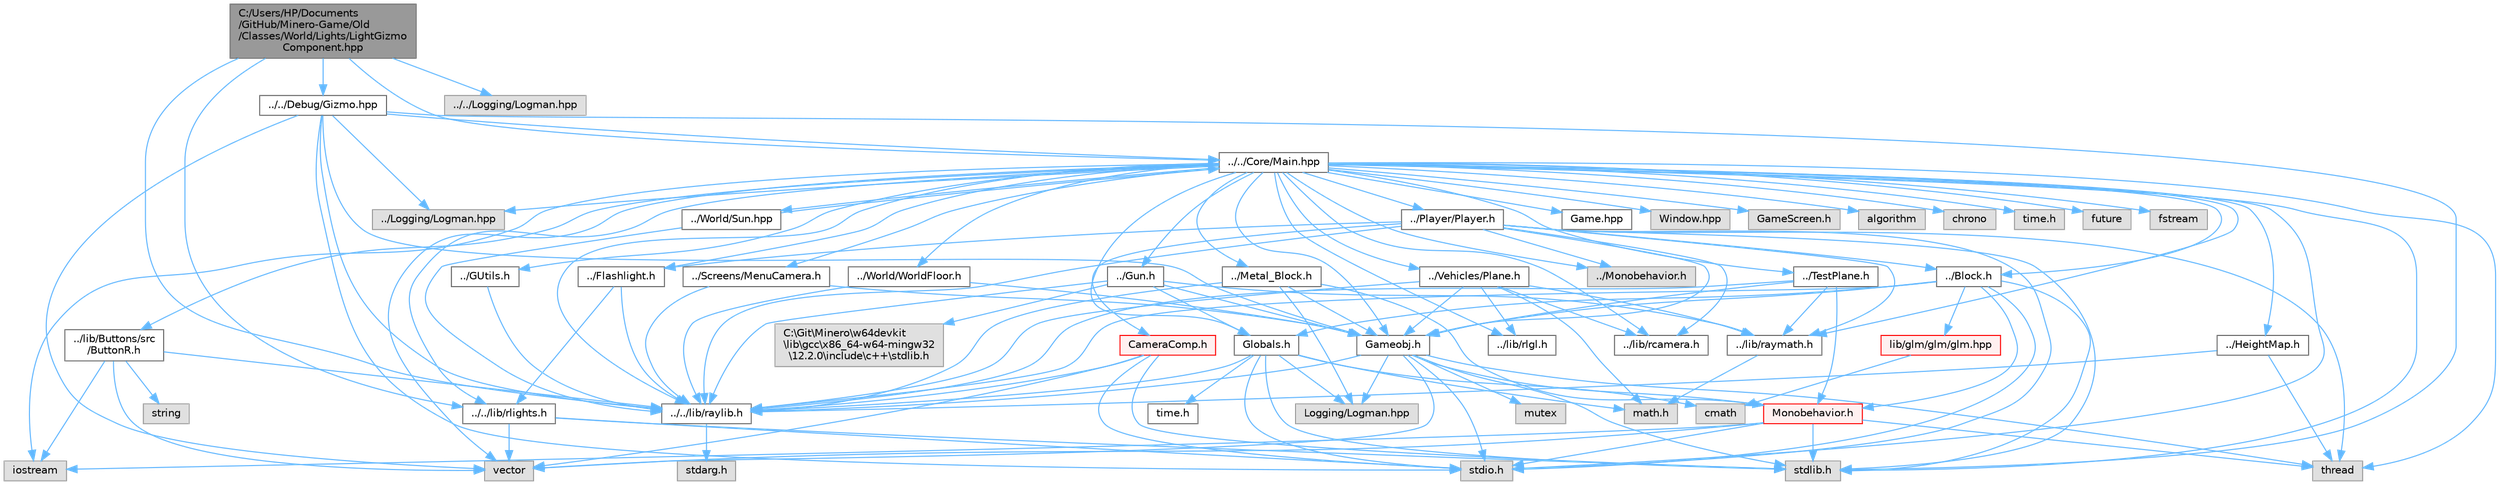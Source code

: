 digraph "C:/Users/HP/Documents/GitHub/Minero-Game/Old/Classes/World/Lights/LightGizmoComponent.hpp"
{
 // LATEX_PDF_SIZE
  bgcolor="transparent";
  edge [fontname=Helvetica,fontsize=10,labelfontname=Helvetica,labelfontsize=10];
  node [fontname=Helvetica,fontsize=10,shape=box,height=0.2,width=0.4];
  Node1 [id="Node000001",label="C:/Users/HP/Documents\l/GitHub/Minero-Game/Old\l/Classes/World/Lights/LightGizmo\lComponent.hpp",height=0.2,width=0.4,color="gray40", fillcolor="grey60", style="filled", fontcolor="black",tooltip=" "];
  Node1 -> Node2 [id="edge259_Node000001_Node000002",color="steelblue1",style="solid",tooltip=" "];
  Node2 [id="Node000002",label="../../lib/raylib.h",height=0.2,width=0.4,color="grey40", fillcolor="white", style="filled",URL="$_old_2_classes_2lib_2raylib_8h.html",tooltip=" "];
  Node2 -> Node3 [id="edge260_Node000002_Node000003",color="steelblue1",style="solid",tooltip=" "];
  Node3 [id="Node000003",label="stdarg.h",height=0.2,width=0.4,color="grey60", fillcolor="#E0E0E0", style="filled",tooltip=" "];
  Node1 -> Node4 [id="edge261_Node000001_Node000004",color="steelblue1",style="solid",tooltip=" "];
  Node4 [id="Node000004",label="../../Logging/Logman.hpp",height=0.2,width=0.4,color="grey60", fillcolor="#E0E0E0", style="filled",tooltip=" "];
  Node1 -> Node5 [id="edge262_Node000001_Node000005",color="steelblue1",style="solid",tooltip=" "];
  Node5 [id="Node000005",label="../../lib/rlights.h",height=0.2,width=0.4,color="grey40", fillcolor="white", style="filled",URL="$_old_2_classes_2lib_2rlights_8h.html",tooltip=" "];
  Node5 -> Node6 [id="edge263_Node000005_Node000006",color="steelblue1",style="solid",tooltip=" "];
  Node6 [id="Node000006",label="vector",height=0.2,width=0.4,color="grey60", fillcolor="#E0E0E0", style="filled",tooltip=" "];
  Node5 -> Node7 [id="edge264_Node000005_Node000007",color="steelblue1",style="solid",tooltip=" "];
  Node7 [id="Node000007",label="stdlib.h",height=0.2,width=0.4,color="grey60", fillcolor="#E0E0E0", style="filled",tooltip=" "];
  Node5 -> Node8 [id="edge265_Node000005_Node000008",color="steelblue1",style="solid",tooltip=" "];
  Node8 [id="Node000008",label="stdio.h",height=0.2,width=0.4,color="grey60", fillcolor="#E0E0E0", style="filled",tooltip=" "];
  Node1 -> Node9 [id="edge266_Node000001_Node000009",color="steelblue1",style="solid",tooltip=" "];
  Node9 [id="Node000009",label="../../Core/Main.hpp",height=0.2,width=0.4,color="grey40", fillcolor="white", style="filled",URL="$_main_8hpp.html",tooltip=" "];
  Node9 -> Node10 [id="edge267_Node000009_Node000010",color="steelblue1",style="solid",tooltip=" "];
  Node10 [id="Node000010",label="Game.hpp",height=0.2,width=0.4,color="grey40", fillcolor="white", style="filled",URL="$_game_8hpp.html",tooltip=" "];
  Node9 -> Node11 [id="edge268_Node000009_Node000011",color="steelblue1",style="solid",tooltip=" "];
  Node11 [id="Node000011",label="../lib/Buttons/src\l/ButtonR.h",height=0.2,width=0.4,color="grey40", fillcolor="white", style="filled",URL="$_old_2_classes_2lib_2_buttons_2src_2_button_r_8h.html",tooltip=" "];
  Node11 -> Node2 [id="edge269_Node000011_Node000002",color="steelblue1",style="solid",tooltip=" "];
  Node11 -> Node12 [id="edge270_Node000011_Node000012",color="steelblue1",style="solid",tooltip=" "];
  Node12 [id="Node000012",label="iostream",height=0.2,width=0.4,color="grey60", fillcolor="#E0E0E0", style="filled",tooltip=" "];
  Node11 -> Node13 [id="edge271_Node000011_Node000013",color="steelblue1",style="solid",tooltip=" "];
  Node13 [id="Node000013",label="string",height=0.2,width=0.4,color="grey60", fillcolor="#E0E0E0", style="filled",tooltip=" "];
  Node11 -> Node6 [id="edge272_Node000011_Node000006",color="steelblue1",style="solid",tooltip=" "];
  Node9 -> Node2 [id="edge273_Node000009_Node000002",color="steelblue1",style="solid",tooltip=" "];
  Node9 -> Node14 [id="edge274_Node000009_Node000014",color="steelblue1",style="solid",tooltip=" "];
  Node14 [id="Node000014",label="../lib/raymath.h",height=0.2,width=0.4,color="grey40", fillcolor="white", style="filled",URL="$_old_2_classes_2lib_2raymath_8h.html",tooltip=" "];
  Node14 -> Node15 [id="edge275_Node000014_Node000015",color="steelblue1",style="solid",tooltip=" "];
  Node15 [id="Node000015",label="math.h",height=0.2,width=0.4,color="grey60", fillcolor="#E0E0E0", style="filled",tooltip=" "];
  Node9 -> Node16 [id="edge276_Node000009_Node000016",color="steelblue1",style="solid",tooltip=" "];
  Node16 [id="Node000016",label="../lib/rcamera.h",height=0.2,width=0.4,color="grey40", fillcolor="white", style="filled",URL="$_old_2_classes_2lib_2rcamera_8h.html",tooltip=" "];
  Node9 -> Node17 [id="edge277_Node000009_Node000017",color="steelblue1",style="solid",tooltip=" "];
  Node17 [id="Node000017",label="../lib/rlgl.h",height=0.2,width=0.4,color="grey40", fillcolor="white", style="filled",URL="$_old_2_classes_2lib_2rlgl_8h.html",tooltip=" "];
  Node9 -> Node18 [id="edge278_Node000009_Node000018",color="steelblue1",style="solid",tooltip=" "];
  Node18 [id="Node000018",label="../Monobehavior.h",height=0.2,width=0.4,color="grey60", fillcolor="#E0E0E0", style="filled",tooltip=" "];
  Node9 -> Node19 [id="edge279_Node000009_Node000019",color="steelblue1",style="solid",tooltip=" "];
  Node19 [id="Node000019",label="../Block.h",height=0.2,width=0.4,color="grey40", fillcolor="white", style="filled",URL="$_old_2_classes_2_block_8h.html",tooltip=" "];
  Node19 -> Node2 [id="edge280_Node000019_Node000002",color="steelblue1",style="solid",tooltip=" "];
  Node19 -> Node20 [id="edge281_Node000019_Node000020",color="steelblue1",style="solid",tooltip=" "];
  Node20 [id="Node000020",label="lib/glm/glm/glm.hpp",height=0.2,width=0.4,color="red", fillcolor="#FFF0F0", style="filled",URL="$_old_2_classes_2lib_2glm_2glm_2glm_8hpp.html",tooltip=" "];
  Node20 -> Node22 [id="edge282_Node000020_Node000022",color="steelblue1",style="solid",tooltip=" "];
  Node22 [id="Node000022",label="cmath",height=0.2,width=0.4,color="grey60", fillcolor="#E0E0E0", style="filled",tooltip=" "];
  Node19 -> Node163 [id="edge283_Node000019_Node000163",color="steelblue1",style="solid",tooltip=" "];
  Node163 [id="Node000163",label="Gameobj.h",height=0.2,width=0.4,color="grey40", fillcolor="white", style="filled",URL="$_old_2_classes_2_gameobj_8h.html",tooltip=" "];
  Node163 -> Node2 [id="edge284_Node000163_Node000002",color="steelblue1",style="solid",tooltip=" "];
  Node163 -> Node164 [id="edge285_Node000163_Node000164",color="steelblue1",style="solid",tooltip=" "];
  Node164 [id="Node000164",label="Monobehavior.h",height=0.2,width=0.4,color="red", fillcolor="#FFF0F0", style="filled",URL="$_monobehavior_8h.html",tooltip=" "];
  Node164 -> Node8 [id="edge286_Node000164_Node000008",color="steelblue1",style="solid",tooltip=" "];
  Node164 -> Node7 [id="edge287_Node000164_Node000007",color="steelblue1",style="solid",tooltip=" "];
  Node164 -> Node12 [id="edge288_Node000164_Node000012",color="steelblue1",style="solid",tooltip=" "];
  Node164 -> Node167 [id="edge289_Node000164_Node000167",color="steelblue1",style="solid",tooltip=" "];
  Node167 [id="Node000167",label="thread",height=0.2,width=0.4,color="grey60", fillcolor="#E0E0E0", style="filled",tooltip=" "];
  Node164 -> Node6 [id="edge290_Node000164_Node000006",color="steelblue1",style="solid",tooltip=" "];
  Node163 -> Node169 [id="edge291_Node000163_Node000169",color="steelblue1",style="solid",tooltip=" "];
  Node169 [id="Node000169",label="Logging/Logman.hpp",height=0.2,width=0.4,color="grey60", fillcolor="#E0E0E0", style="filled",tooltip=" "];
  Node163 -> Node8 [id="edge292_Node000163_Node000008",color="steelblue1",style="solid",tooltip=" "];
  Node163 -> Node7 [id="edge293_Node000163_Node000007",color="steelblue1",style="solid",tooltip=" "];
  Node163 -> Node6 [id="edge294_Node000163_Node000006",color="steelblue1",style="solid",tooltip=" "];
  Node163 -> Node167 [id="edge295_Node000163_Node000167",color="steelblue1",style="solid",tooltip=" "];
  Node163 -> Node170 [id="edge296_Node000163_Node000170",color="steelblue1",style="solid",tooltip=" "];
  Node170 [id="Node000170",label="mutex",height=0.2,width=0.4,color="grey60", fillcolor="#E0E0E0", style="filled",tooltip=" "];
  Node19 -> Node171 [id="edge297_Node000019_Node000171",color="steelblue1",style="solid",tooltip=" "];
  Node171 [id="Node000171",label="Globals.h",height=0.2,width=0.4,color="grey40", fillcolor="white", style="filled",URL="$_old_2_classes_2_globals_8h.html",tooltip=" "];
  Node171 -> Node2 [id="edge298_Node000171_Node000002",color="steelblue1",style="solid",tooltip=" "];
  Node171 -> Node7 [id="edge299_Node000171_Node000007",color="steelblue1",style="solid",tooltip=" "];
  Node171 -> Node8 [id="edge300_Node000171_Node000008",color="steelblue1",style="solid",tooltip=" "];
  Node171 -> Node172 [id="edge301_Node000171_Node000172",color="steelblue1",style="solid",tooltip=" "];
  Node172 [id="Node000172",label="time.h",height=0.2,width=0.4,color="grey40", fillcolor="white", style="filled",URL="$_old_2_classes_2_time_8h.html",tooltip=" "];
  Node171 -> Node22 [id="edge302_Node000171_Node000022",color="steelblue1",style="solid",tooltip=" "];
  Node171 -> Node15 [id="edge303_Node000171_Node000015",color="steelblue1",style="solid",tooltip=" "];
  Node171 -> Node169 [id="edge304_Node000171_Node000169",color="steelblue1",style="solid",tooltip=" "];
  Node19 -> Node164 [id="edge305_Node000019_Node000164",color="steelblue1",style="solid",tooltip=" "];
  Node19 -> Node8 [id="edge306_Node000019_Node000008",color="steelblue1",style="solid",tooltip=" "];
  Node19 -> Node7 [id="edge307_Node000019_Node000007",color="steelblue1",style="solid",tooltip=" "];
  Node9 -> Node173 [id="edge308_Node000009_Node000173",color="steelblue1",style="solid",tooltip=" "];
  Node173 [id="Node000173",label="../GUtils.h",height=0.2,width=0.4,color="grey40", fillcolor="white", style="filled",URL="$_old_2_classes_2_g_utils_8h.html",tooltip=" "];
  Node173 -> Node2 [id="edge309_Node000173_Node000002",color="steelblue1",style="solid",tooltip=" "];
  Node9 -> Node163 [id="edge310_Node000009_Node000163",color="steelblue1",style="solid",tooltip=" "];
  Node9 -> Node171 [id="edge311_Node000009_Node000171",color="steelblue1",style="solid",tooltip=" "];
  Node9 -> Node174 [id="edge312_Node000009_Node000174",color="steelblue1",style="solid",tooltip=" "];
  Node174 [id="Node000174",label="../Screens/MenuCamera.h",height=0.2,width=0.4,color="grey40", fillcolor="white", style="filled",URL="$_old_2_classes_2_screens_2_menu_camera_8h.html",tooltip=" "];
  Node174 -> Node2 [id="edge313_Node000174_Node000002",color="steelblue1",style="solid",tooltip=" "];
  Node174 -> Node163 [id="edge314_Node000174_Node000163",color="steelblue1",style="solid",tooltip=" "];
  Node9 -> Node175 [id="edge315_Node000009_Node000175",color="steelblue1",style="solid",tooltip=" "];
  Node175 [id="Node000175",label="../Player/Player.h",height=0.2,width=0.4,color="grey40", fillcolor="white", style="filled",URL="$_old_2_classes_2_player_2_player_8h.html",tooltip=" "];
  Node175 -> Node2 [id="edge316_Node000175_Node000002",color="steelblue1",style="solid",tooltip=" "];
  Node175 -> Node14 [id="edge317_Node000175_Node000014",color="steelblue1",style="solid",tooltip=" "];
  Node175 -> Node16 [id="edge318_Node000175_Node000016",color="steelblue1",style="solid",tooltip=" "];
  Node175 -> Node18 [id="edge319_Node000175_Node000018",color="steelblue1",style="solid",tooltip=" "];
  Node175 -> Node163 [id="edge320_Node000175_Node000163",color="steelblue1",style="solid",tooltip=" "];
  Node175 -> Node176 [id="edge321_Node000175_Node000176",color="steelblue1",style="solid",tooltip=" "];
  Node176 [id="Node000176",label="../Flashlight.h",height=0.2,width=0.4,color="grey40", fillcolor="white", style="filled",URL="$_old_2_classes_2_flashlight_8h.html",tooltip=" "];
  Node176 -> Node2 [id="edge322_Node000176_Node000002",color="steelblue1",style="solid",tooltip=" "];
  Node176 -> Node5 [id="edge323_Node000176_Node000005",color="steelblue1",style="solid",tooltip=" "];
  Node175 -> Node19 [id="edge324_Node000175_Node000019",color="steelblue1",style="solid",tooltip=" "];
  Node175 -> Node177 [id="edge325_Node000175_Node000177",color="steelblue1",style="solid",tooltip=" "];
  Node177 [id="Node000177",label="CameraComp.h",height=0.2,width=0.4,color="red", fillcolor="#FFF0F0", style="filled",URL="$_old_2_classes_2_player_2_camera_comp_8h.html",tooltip=" "];
  Node177 -> Node2 [id="edge326_Node000177_Node000002",color="steelblue1",style="solid",tooltip=" "];
  Node177 -> Node6 [id="edge327_Node000177_Node000006",color="steelblue1",style="solid",tooltip=" "];
  Node177 -> Node8 [id="edge328_Node000177_Node000008",color="steelblue1",style="solid",tooltip=" "];
  Node177 -> Node7 [id="edge329_Node000177_Node000007",color="steelblue1",style="solid",tooltip=" "];
  Node175 -> Node167 [id="edge330_Node000175_Node000167",color="steelblue1",style="solid",tooltip=" "];
  Node175 -> Node8 [id="edge331_Node000175_Node000008",color="steelblue1",style="solid",tooltip=" "];
  Node175 -> Node7 [id="edge332_Node000175_Node000007",color="steelblue1",style="solid",tooltip=" "];
  Node9 -> Node179 [id="edge333_Node000009_Node000179",color="steelblue1",style="solid",tooltip=" "];
  Node179 [id="Node000179",label="../TestPlane.h",height=0.2,width=0.4,color="grey40", fillcolor="white", style="filled",URL="$_old_2_classes_2_test_plane_8h.html",tooltip=" "];
  Node179 -> Node2 [id="edge334_Node000179_Node000002",color="steelblue1",style="solid",tooltip=" "];
  Node179 -> Node14 [id="edge335_Node000179_Node000014",color="steelblue1",style="solid",tooltip=" "];
  Node179 -> Node163 [id="edge336_Node000179_Node000163",color="steelblue1",style="solid",tooltip=" "];
  Node179 -> Node164 [id="edge337_Node000179_Node000164",color="steelblue1",style="solid",tooltip=" "];
  Node9 -> Node180 [id="edge338_Node000009_Node000180",color="steelblue1",style="solid",tooltip=" "];
  Node180 [id="Node000180",label="../Logging/Logman.hpp",height=0.2,width=0.4,color="grey60", fillcolor="#E0E0E0", style="filled",tooltip=" "];
  Node9 -> Node181 [id="edge339_Node000009_Node000181",color="steelblue1",style="solid",tooltip=" "];
  Node181 [id="Node000181",label="../Vehicles/Plane.h",height=0.2,width=0.4,color="grey40", fillcolor="white", style="filled",URL="$_old_2_classes_2_vehicles_2_plane_8h.html",tooltip=" "];
  Node181 -> Node2 [id="edge340_Node000181_Node000002",color="steelblue1",style="solid",tooltip=" "];
  Node181 -> Node163 [id="edge341_Node000181_Node000163",color="steelblue1",style="solid",tooltip=" "];
  Node181 -> Node17 [id="edge342_Node000181_Node000017",color="steelblue1",style="solid",tooltip=" "];
  Node181 -> Node15 [id="edge343_Node000181_Node000015",color="steelblue1",style="solid",tooltip=" "];
  Node181 -> Node14 [id="edge344_Node000181_Node000014",color="steelblue1",style="solid",tooltip=" "];
  Node181 -> Node16 [id="edge345_Node000181_Node000016",color="steelblue1",style="solid",tooltip=" "];
  Node9 -> Node182 [id="edge346_Node000009_Node000182",color="steelblue1",style="solid",tooltip=" "];
  Node182 [id="Node000182",label="../World/WorldFloor.h",height=0.2,width=0.4,color="grey40", fillcolor="white", style="filled",URL="$_old_2_classes_2_world_2_world_floor_8h.html",tooltip=" "];
  Node182 -> Node2 [id="edge347_Node000182_Node000002",color="steelblue1",style="solid",tooltip=" "];
  Node182 -> Node163 [id="edge348_Node000182_Node000163",color="steelblue1",style="solid",tooltip=" "];
  Node9 -> Node183 [id="edge349_Node000009_Node000183",color="steelblue1",style="solid",tooltip=" "];
  Node183 [id="Node000183",label="../HeightMap.h",height=0.2,width=0.4,color="grey40", fillcolor="white", style="filled",URL="$_old_2_classes_2_height_map_8h.html",tooltip=" "];
  Node183 -> Node2 [id="edge350_Node000183_Node000002",color="steelblue1",style="solid",tooltip=" "];
  Node183 -> Node167 [id="edge351_Node000183_Node000167",color="steelblue1",style="solid",tooltip=" "];
  Node9 -> Node176 [id="edge352_Node000009_Node000176",color="steelblue1",style="solid",tooltip=" "];
  Node9 -> Node184 [id="edge353_Node000009_Node000184",color="steelblue1",style="solid",tooltip=" "];
  Node184 [id="Node000184",label="../Gun.h",height=0.2,width=0.4,color="grey40", fillcolor="white", style="filled",URL="$_old_2_classes_2_gun_8h.html",tooltip=" "];
  Node184 -> Node2 [id="edge354_Node000184_Node000002",color="steelblue1",style="solid",tooltip=" "];
  Node184 -> Node14 [id="edge355_Node000184_Node000014",color="steelblue1",style="solid",tooltip=" "];
  Node184 -> Node163 [id="edge356_Node000184_Node000163",color="steelblue1",style="solid",tooltip=" "];
  Node184 -> Node171 [id="edge357_Node000184_Node000171",color="steelblue1",style="solid",tooltip=" "];
  Node184 -> Node185 [id="edge358_Node000184_Node000185",color="steelblue1",style="solid",tooltip=" "];
  Node185 [id="Node000185",label="C:\\Git\\Minero\\w64devkit\l\\lib\\gcc\\x86_64-w64-mingw32\l\\12.2.0\\include\\c++\\stdlib.h",height=0.2,width=0.4,color="grey60", fillcolor="#E0E0E0", style="filled",tooltip=" "];
  Node9 -> Node186 [id="edge359_Node000009_Node000186",color="steelblue1",style="solid",tooltip=" "];
  Node186 [id="Node000186",label="../Metal_Block.h",height=0.2,width=0.4,color="grey40", fillcolor="white", style="filled",URL="$_old_2_classes_2_metal___block_8h.html",tooltip=" "];
  Node186 -> Node2 [id="edge360_Node000186_Node000002",color="steelblue1",style="solid",tooltip=" "];
  Node186 -> Node163 [id="edge361_Node000186_Node000163",color="steelblue1",style="solid",tooltip=" "];
  Node186 -> Node169 [id="edge362_Node000186_Node000169",color="steelblue1",style="solid",tooltip=" "];
  Node186 -> Node164 [id="edge363_Node000186_Node000164",color="steelblue1",style="solid",tooltip=" "];
  Node9 -> Node187 [id="edge364_Node000009_Node000187",color="steelblue1",style="solid",tooltip=" "];
  Node187 [id="Node000187",label="../World/Sun.hpp",height=0.2,width=0.4,color="grey40", fillcolor="white", style="filled",URL="$_sun_8hpp.html",tooltip=" "];
  Node187 -> Node2 [id="edge365_Node000187_Node000002",color="steelblue1",style="solid",tooltip=" "];
  Node187 -> Node9 [id="edge366_Node000187_Node000009",color="steelblue1",style="solid",tooltip=" "];
  Node9 -> Node188 [id="edge367_Node000009_Node000188",color="steelblue1",style="solid",tooltip=" "];
  Node188 [id="Node000188",label="Window.hpp",height=0.2,width=0.4,color="grey60", fillcolor="#E0E0E0", style="filled",tooltip=" "];
  Node9 -> Node189 [id="edge368_Node000009_Node000189",color="steelblue1",style="solid",tooltip=" "];
  Node189 [id="Node000189",label="GameScreen.h",height=0.2,width=0.4,color="grey60", fillcolor="#E0E0E0", style="filled",tooltip=" "];
  Node9 -> Node190 [id="edge369_Node000009_Node000190",color="steelblue1",style="solid",tooltip=" "];
  Node190 [id="Node000190",label="algorithm",height=0.2,width=0.4,color="grey60", fillcolor="#E0E0E0", style="filled",tooltip=" "];
  Node9 -> Node191 [id="edge370_Node000009_Node000191",color="steelblue1",style="solid",tooltip=" "];
  Node191 [id="Node000191",label="chrono",height=0.2,width=0.4,color="grey60", fillcolor="#E0E0E0", style="filled",tooltip=" "];
  Node9 -> Node8 [id="edge371_Node000009_Node000008",color="steelblue1",style="solid",tooltip=" "];
  Node9 -> Node7 [id="edge372_Node000009_Node000007",color="steelblue1",style="solid",tooltip=" "];
  Node9 -> Node192 [id="edge373_Node000009_Node000192",color="steelblue1",style="solid",tooltip=" "];
  Node192 [id="Node000192",label="time.h",height=0.2,width=0.4,color="grey60", fillcolor="#E0E0E0", style="filled",tooltip=" "];
  Node9 -> Node6 [id="edge374_Node000009_Node000006",color="steelblue1",style="solid",tooltip=" "];
  Node9 -> Node167 [id="edge375_Node000009_Node000167",color="steelblue1",style="solid",tooltip=" "];
  Node9 -> Node193 [id="edge376_Node000009_Node000193",color="steelblue1",style="solid",tooltip=" "];
  Node193 [id="Node000193",label="future",height=0.2,width=0.4,color="grey60", fillcolor="#E0E0E0", style="filled",tooltip=" "];
  Node9 -> Node194 [id="edge377_Node000009_Node000194",color="steelblue1",style="solid",tooltip=" "];
  Node194 [id="Node000194",label="fstream",height=0.2,width=0.4,color="grey60", fillcolor="#E0E0E0", style="filled",tooltip=" "];
  Node9 -> Node12 [id="edge378_Node000009_Node000012",color="steelblue1",style="solid",tooltip=" "];
  Node9 -> Node5 [id="edge379_Node000009_Node000005",color="steelblue1",style="solid",tooltip=" "];
  Node1 -> Node195 [id="edge380_Node000001_Node000195",color="steelblue1",style="solid",tooltip=" "];
  Node195 [id="Node000195",label="../../Debug/Gizmo.hpp",height=0.2,width=0.4,color="grey40", fillcolor="white", style="filled",URL="$_gizmo_8hpp.html",tooltip=" "];
  Node195 -> Node2 [id="edge381_Node000195_Node000002",color="steelblue1",style="solid",tooltip=" "];
  Node195 -> Node9 [id="edge382_Node000195_Node000009",color="steelblue1",style="solid",tooltip=" "];
  Node195 -> Node180 [id="edge383_Node000195_Node000180",color="steelblue1",style="solid",tooltip=" "];
  Node195 -> Node163 [id="edge384_Node000195_Node000163",color="steelblue1",style="solid",tooltip=" "];
  Node195 -> Node8 [id="edge385_Node000195_Node000008",color="steelblue1",style="solid",tooltip=" "];
  Node195 -> Node7 [id="edge386_Node000195_Node000007",color="steelblue1",style="solid",tooltip=" "];
  Node195 -> Node6 [id="edge387_Node000195_Node000006",color="steelblue1",style="solid",tooltip=" "];
}
